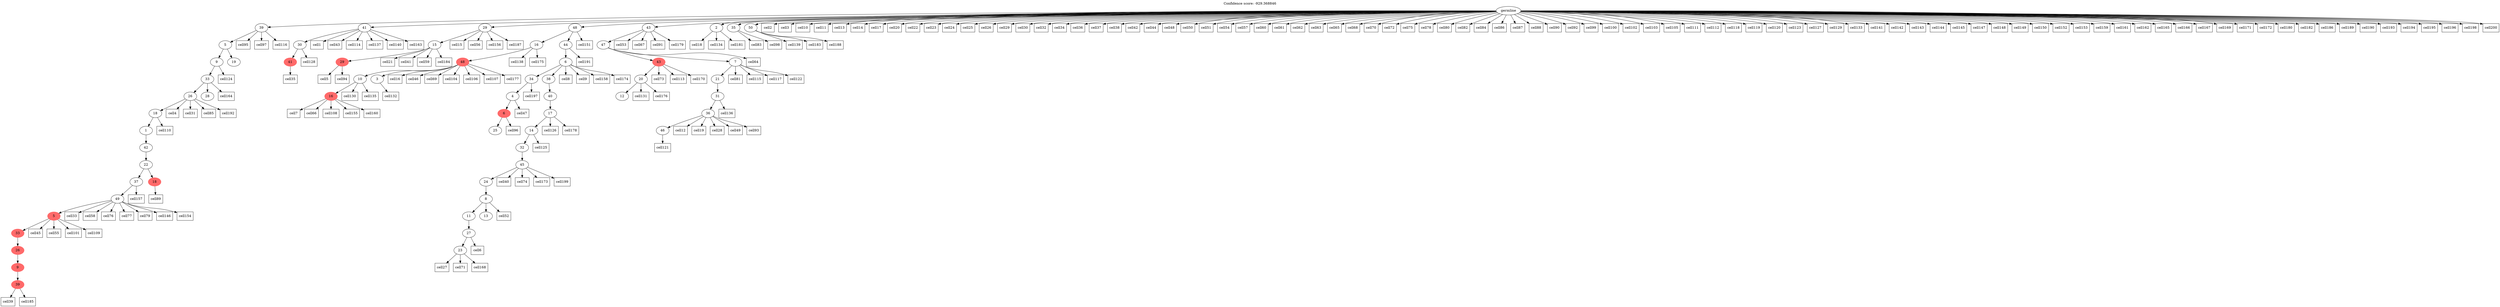 digraph g {
	"55" -> "56";
	"56" [color=indianred1, style=filled, label="39"];
	"54" -> "55";
	"55" [color=indianred1, style=filled, label="9"];
	"53" -> "54";
	"54" [color=indianred1, style=filled, label="26"];
	"52" -> "53";
	"53" [color=indianred1, style=filled, label="33"];
	"51" -> "52";
	"52" [color=indianred1, style=filled, label="5"];
	"50" -> "51";
	"51" [label="49"];
	"49" -> "50";
	"50" [label="37"];
	"49" -> "57";
	"57" [color=indianred1, style=filled, label="18"];
	"48" -> "49";
	"49" [label="22"];
	"47" -> "48";
	"48" [label="42"];
	"46" -> "47";
	"47" [label="1"];
	"45" -> "46";
	"46" [label="18"];
	"44" -> "45";
	"45" [label="26"];
	"44" -> "58";
	"58" [label="28"];
	"43" -> "44";
	"44" [label="33"];
	"42" -> "43";
	"43" [label="9"];
	"42" -> "59";
	"59" [label="19"];
	"41" -> "42";
	"42" [label="5"];
	"39" -> "40";
	"40" [color=indianred1, style=filled, label="41"];
	"38" -> "39";
	"39" [label="30"];
	"36" -> "37";
	"37" [color=indianred1, style=filled, label="29"];
	"35" -> "36";
	"36" [label="15"];
	"32" -> "33";
	"33" [color=indianred1, style=filled, label="16"];
	"31" -> "32";
	"32" [label="10"];
	"31" -> "34";
	"34" [label="3"];
	"30" -> "31";
	"31" [color=indianred1, style=filled, label="48"];
	"28" -> "29";
	"29" [label="25"];
	"27" -> "28";
	"28" [color=indianred1, style=filled, label="6"];
	"26" -> "27";
	"27" [label="4"];
	"23" -> "24";
	"24" [label="23"];
	"22" -> "23";
	"23" [label="27"];
	"21" -> "22";
	"22" [label="11"];
	"21" -> "25";
	"25" [label="13"];
	"20" -> "21";
	"21" [label="8"];
	"19" -> "20";
	"20" [label="24"];
	"18" -> "19";
	"19" [label="45"];
	"17" -> "18";
	"18" [label="32"];
	"16" -> "17";
	"17" [label="14"];
	"15" -> "16";
	"16" [label="17"];
	"14" -> "15";
	"15" [label="40"];
	"13" -> "14";
	"14" [label="38"];
	"13" -> "26";
	"26" [label="34"];
	"12" -> "13";
	"13" [label="6"];
	"11" -> "12";
	"12" [label="44"];
	"11" -> "30";
	"30" [label="16"];
	"9" -> "10";
	"10" [label="12"];
	"8" -> "9";
	"9" [label="20"];
	"6" -> "7";
	"7" [label="46"];
	"5" -> "6";
	"6" [label="36"];
	"4" -> "5";
	"5" [label="31"];
	"3" -> "4";
	"4" [label="21"];
	"2" -> "3";
	"3" [label="7"];
	"2" -> "8";
	"8" [color=indianred1, style=filled, label="43"];
	"1" -> "2";
	"2" [label="47"];
	"0" -> "1";
	"1" [label="43"];
	"0" -> "11";
	"11" [label="48"];
	"0" -> "35";
	"35" [label="29"];
	"0" -> "38";
	"38" [label="41"];
	"0" -> "41";
	"41" [label="39"];
	"0" -> "60";
	"60" [label="2"];
	"0" -> "61";
	"61" [label="35"];
	"0" -> "62";
	"62" [label="50"];
	"0" [label="germline"];
	"38" -> "cell1";
	"cell1" [shape=box];
	"0" -> "cell2";
	"cell2" [shape=box];
	"0" -> "cell3";
	"cell3" [shape=box];
	"45" -> "cell4";
	"cell4" [shape=box];
	"37" -> "cell5";
	"cell5" [shape=box];
	"23" -> "cell6";
	"cell6" [shape=box];
	"33" -> "cell7";
	"cell7" [shape=box];
	"13" -> "cell8";
	"cell8" [shape=box];
	"13" -> "cell9";
	"cell9" [shape=box];
	"0" -> "cell10";
	"cell10" [shape=box];
	"0" -> "cell11";
	"cell11" [shape=box];
	"6" -> "cell12";
	"cell12" [shape=box];
	"0" -> "cell13";
	"cell13" [shape=box];
	"0" -> "cell14";
	"cell14" [shape=box];
	"35" -> "cell15";
	"cell15" [shape=box];
	"31" -> "cell16";
	"cell16" [shape=box];
	"0" -> "cell17";
	"cell17" [shape=box];
	"60" -> "cell18";
	"cell18" [shape=box];
	"6" -> "cell19";
	"cell19" [shape=box];
	"0" -> "cell20";
	"cell20" [shape=box];
	"36" -> "cell21";
	"cell21" [shape=box];
	"0" -> "cell22";
	"cell22" [shape=box];
	"0" -> "cell23";
	"cell23" [shape=box];
	"0" -> "cell24";
	"cell24" [shape=box];
	"0" -> "cell25";
	"cell25" [shape=box];
	"0" -> "cell26";
	"cell26" [shape=box];
	"24" -> "cell27";
	"cell27" [shape=box];
	"6" -> "cell28";
	"cell28" [shape=box];
	"0" -> "cell29";
	"cell29" [shape=box];
	"0" -> "cell30";
	"cell30" [shape=box];
	"45" -> "cell31";
	"cell31" [shape=box];
	"0" -> "cell32";
	"cell32" [shape=box];
	"51" -> "cell33";
	"cell33" [shape=box];
	"0" -> "cell34";
	"cell34" [shape=box];
	"40" -> "cell35";
	"cell35" [shape=box];
	"0" -> "cell36";
	"cell36" [shape=box];
	"0" -> "cell37";
	"cell37" [shape=box];
	"0" -> "cell38";
	"cell38" [shape=box];
	"56" -> "cell39";
	"cell39" [shape=box];
	"19" -> "cell40";
	"cell40" [shape=box];
	"36" -> "cell41";
	"cell41" [shape=box];
	"0" -> "cell42";
	"cell42" [shape=box];
	"38" -> "cell43";
	"cell43" [shape=box];
	"0" -> "cell44";
	"cell44" [shape=box];
	"52" -> "cell45";
	"cell45" [shape=box];
	"31" -> "cell46";
	"cell46" [shape=box];
	"27" -> "cell47";
	"cell47" [shape=box];
	"0" -> "cell48";
	"cell48" [shape=box];
	"6" -> "cell49";
	"cell49" [shape=box];
	"0" -> "cell50";
	"cell50" [shape=box];
	"0" -> "cell51";
	"cell51" [shape=box];
	"21" -> "cell52";
	"cell52" [shape=box];
	"1" -> "cell53";
	"cell53" [shape=box];
	"0" -> "cell54";
	"cell54" [shape=box];
	"52" -> "cell55";
	"cell55" [shape=box];
	"35" -> "cell56";
	"cell56" [shape=box];
	"0" -> "cell57";
	"cell57" [shape=box];
	"51" -> "cell58";
	"cell58" [shape=box];
	"36" -> "cell59";
	"cell59" [shape=box];
	"0" -> "cell60";
	"cell60" [shape=box];
	"0" -> "cell61";
	"cell61" [shape=box];
	"0" -> "cell62";
	"cell62" [shape=box];
	"0" -> "cell63";
	"cell63" [shape=box];
	"2" -> "cell64";
	"cell64" [shape=box];
	"0" -> "cell65";
	"cell65" [shape=box];
	"33" -> "cell66";
	"cell66" [shape=box];
	"1" -> "cell67";
	"cell67" [shape=box];
	"0" -> "cell68";
	"cell68" [shape=box];
	"31" -> "cell69";
	"cell69" [shape=box];
	"0" -> "cell70";
	"cell70" [shape=box];
	"24" -> "cell71";
	"cell71" [shape=box];
	"0" -> "cell72";
	"cell72" [shape=box];
	"8" -> "cell73";
	"cell73" [shape=box];
	"19" -> "cell74";
	"cell74" [shape=box];
	"0" -> "cell75";
	"cell75" [shape=box];
	"51" -> "cell76";
	"cell76" [shape=box];
	"51" -> "cell77";
	"cell77" [shape=box];
	"0" -> "cell78";
	"cell78" [shape=box];
	"51" -> "cell79";
	"cell79" [shape=box];
	"0" -> "cell80";
	"cell80" [shape=box];
	"3" -> "cell81";
	"cell81" [shape=box];
	"0" -> "cell82";
	"cell82" [shape=box];
	"61" -> "cell83";
	"cell83" [shape=box];
	"0" -> "cell84";
	"cell84" [shape=box];
	"45" -> "cell85";
	"cell85" [shape=box];
	"0" -> "cell86";
	"cell86" [shape=box];
	"0" -> "cell87";
	"cell87" [shape=box];
	"0" -> "cell88";
	"cell88" [shape=box];
	"57" -> "cell89";
	"cell89" [shape=box];
	"0" -> "cell90";
	"cell90" [shape=box];
	"1" -> "cell91";
	"cell91" [shape=box];
	"0" -> "cell92";
	"cell92" [shape=box];
	"6" -> "cell93";
	"cell93" [shape=box];
	"37" -> "cell94";
	"cell94" [shape=box];
	"41" -> "cell95";
	"cell95" [shape=box];
	"28" -> "cell96";
	"cell96" [shape=box];
	"41" -> "cell97";
	"cell97" [shape=box];
	"61" -> "cell98";
	"cell98" [shape=box];
	"0" -> "cell99";
	"cell99" [shape=box];
	"0" -> "cell100";
	"cell100" [shape=box];
	"52" -> "cell101";
	"cell101" [shape=box];
	"0" -> "cell102";
	"cell102" [shape=box];
	"0" -> "cell103";
	"cell103" [shape=box];
	"31" -> "cell104";
	"cell104" [shape=box];
	"0" -> "cell105";
	"cell105" [shape=box];
	"31" -> "cell106";
	"cell106" [shape=box];
	"31" -> "cell107";
	"cell107" [shape=box];
	"33" -> "cell108";
	"cell108" [shape=box];
	"52" -> "cell109";
	"cell109" [shape=box];
	"46" -> "cell110";
	"cell110" [shape=box];
	"0" -> "cell111";
	"cell111" [shape=box];
	"0" -> "cell112";
	"cell112" [shape=box];
	"8" -> "cell113";
	"cell113" [shape=box];
	"38" -> "cell114";
	"cell114" [shape=box];
	"3" -> "cell115";
	"cell115" [shape=box];
	"41" -> "cell116";
	"cell116" [shape=box];
	"3" -> "cell117";
	"cell117" [shape=box];
	"0" -> "cell118";
	"cell118" [shape=box];
	"0" -> "cell119";
	"cell119" [shape=box];
	"0" -> "cell120";
	"cell120" [shape=box];
	"7" -> "cell121";
	"cell121" [shape=box];
	"3" -> "cell122";
	"cell122" [shape=box];
	"0" -> "cell123";
	"cell123" [shape=box];
	"43" -> "cell124";
	"cell124" [shape=box];
	"17" -> "cell125";
	"cell125" [shape=box];
	"16" -> "cell126";
	"cell126" [shape=box];
	"0" -> "cell127";
	"cell127" [shape=box];
	"39" -> "cell128";
	"cell128" [shape=box];
	"0" -> "cell129";
	"cell129" [shape=box];
	"32" -> "cell130";
	"cell130" [shape=box];
	"9" -> "cell131";
	"cell131" [shape=box];
	"34" -> "cell132";
	"cell132" [shape=box];
	"0" -> "cell133";
	"cell133" [shape=box];
	"60" -> "cell134";
	"cell134" [shape=box];
	"32" -> "cell135";
	"cell135" [shape=box];
	"5" -> "cell136";
	"cell136" [shape=box];
	"38" -> "cell137";
	"cell137" [shape=box];
	"30" -> "cell138";
	"cell138" [shape=box];
	"62" -> "cell139";
	"cell139" [shape=box];
	"38" -> "cell140";
	"cell140" [shape=box];
	"0" -> "cell141";
	"cell141" [shape=box];
	"0" -> "cell142";
	"cell142" [shape=box];
	"0" -> "cell143";
	"cell143" [shape=box];
	"0" -> "cell144";
	"cell144" [shape=box];
	"0" -> "cell145";
	"cell145" [shape=box];
	"51" -> "cell146";
	"cell146" [shape=box];
	"0" -> "cell147";
	"cell147" [shape=box];
	"0" -> "cell148";
	"cell148" [shape=box];
	"0" -> "cell149";
	"cell149" [shape=box];
	"0" -> "cell150";
	"cell150" [shape=box];
	"11" -> "cell151";
	"cell151" [shape=box];
	"0" -> "cell152";
	"cell152" [shape=box];
	"0" -> "cell153";
	"cell153" [shape=box];
	"51" -> "cell154";
	"cell154" [shape=box];
	"33" -> "cell155";
	"cell155" [shape=box];
	"35" -> "cell156";
	"cell156" [shape=box];
	"50" -> "cell157";
	"cell157" [shape=box];
	"13" -> "cell158";
	"cell158" [shape=box];
	"0" -> "cell159";
	"cell159" [shape=box];
	"33" -> "cell160";
	"cell160" [shape=box];
	"0" -> "cell161";
	"cell161" [shape=box];
	"0" -> "cell162";
	"cell162" [shape=box];
	"38" -> "cell163";
	"cell163" [shape=box];
	"44" -> "cell164";
	"cell164" [shape=box];
	"0" -> "cell165";
	"cell165" [shape=box];
	"0" -> "cell166";
	"cell166" [shape=box];
	"0" -> "cell167";
	"cell167" [shape=box];
	"24" -> "cell168";
	"cell168" [shape=box];
	"0" -> "cell169";
	"cell169" [shape=box];
	"8" -> "cell170";
	"cell170" [shape=box];
	"0" -> "cell171";
	"cell171" [shape=box];
	"0" -> "cell172";
	"cell172" [shape=box];
	"19" -> "cell173";
	"cell173" [shape=box];
	"13" -> "cell174";
	"cell174" [shape=box];
	"30" -> "cell175";
	"cell175" [shape=box];
	"9" -> "cell176";
	"cell176" [shape=box];
	"31" -> "cell177";
	"cell177" [shape=box];
	"16" -> "cell178";
	"cell178" [shape=box];
	"1" -> "cell179";
	"cell179" [shape=box];
	"0" -> "cell180";
	"cell180" [shape=box];
	"60" -> "cell181";
	"cell181" [shape=box];
	"0" -> "cell182";
	"cell182" [shape=box];
	"62" -> "cell183";
	"cell183" [shape=box];
	"36" -> "cell184";
	"cell184" [shape=box];
	"56" -> "cell185";
	"cell185" [shape=box];
	"0" -> "cell186";
	"cell186" [shape=box];
	"35" -> "cell187";
	"cell187" [shape=box];
	"62" -> "cell188";
	"cell188" [shape=box];
	"0" -> "cell189";
	"cell189" [shape=box];
	"0" -> "cell190";
	"cell190" [shape=box];
	"12" -> "cell191";
	"cell191" [shape=box];
	"45" -> "cell192";
	"cell192" [shape=box];
	"0" -> "cell193";
	"cell193" [shape=box];
	"0" -> "cell194";
	"cell194" [shape=box];
	"0" -> "cell195";
	"cell195" [shape=box];
	"0" -> "cell196";
	"cell196" [shape=box];
	"26" -> "cell197";
	"cell197" [shape=box];
	"0" -> "cell198";
	"cell198" [shape=box];
	"19" -> "cell199";
	"cell199" [shape=box];
	"0" -> "cell200";
	"cell200" [shape=box];
	labelloc="t";
	label="Confidence score: -929.368846";
}
